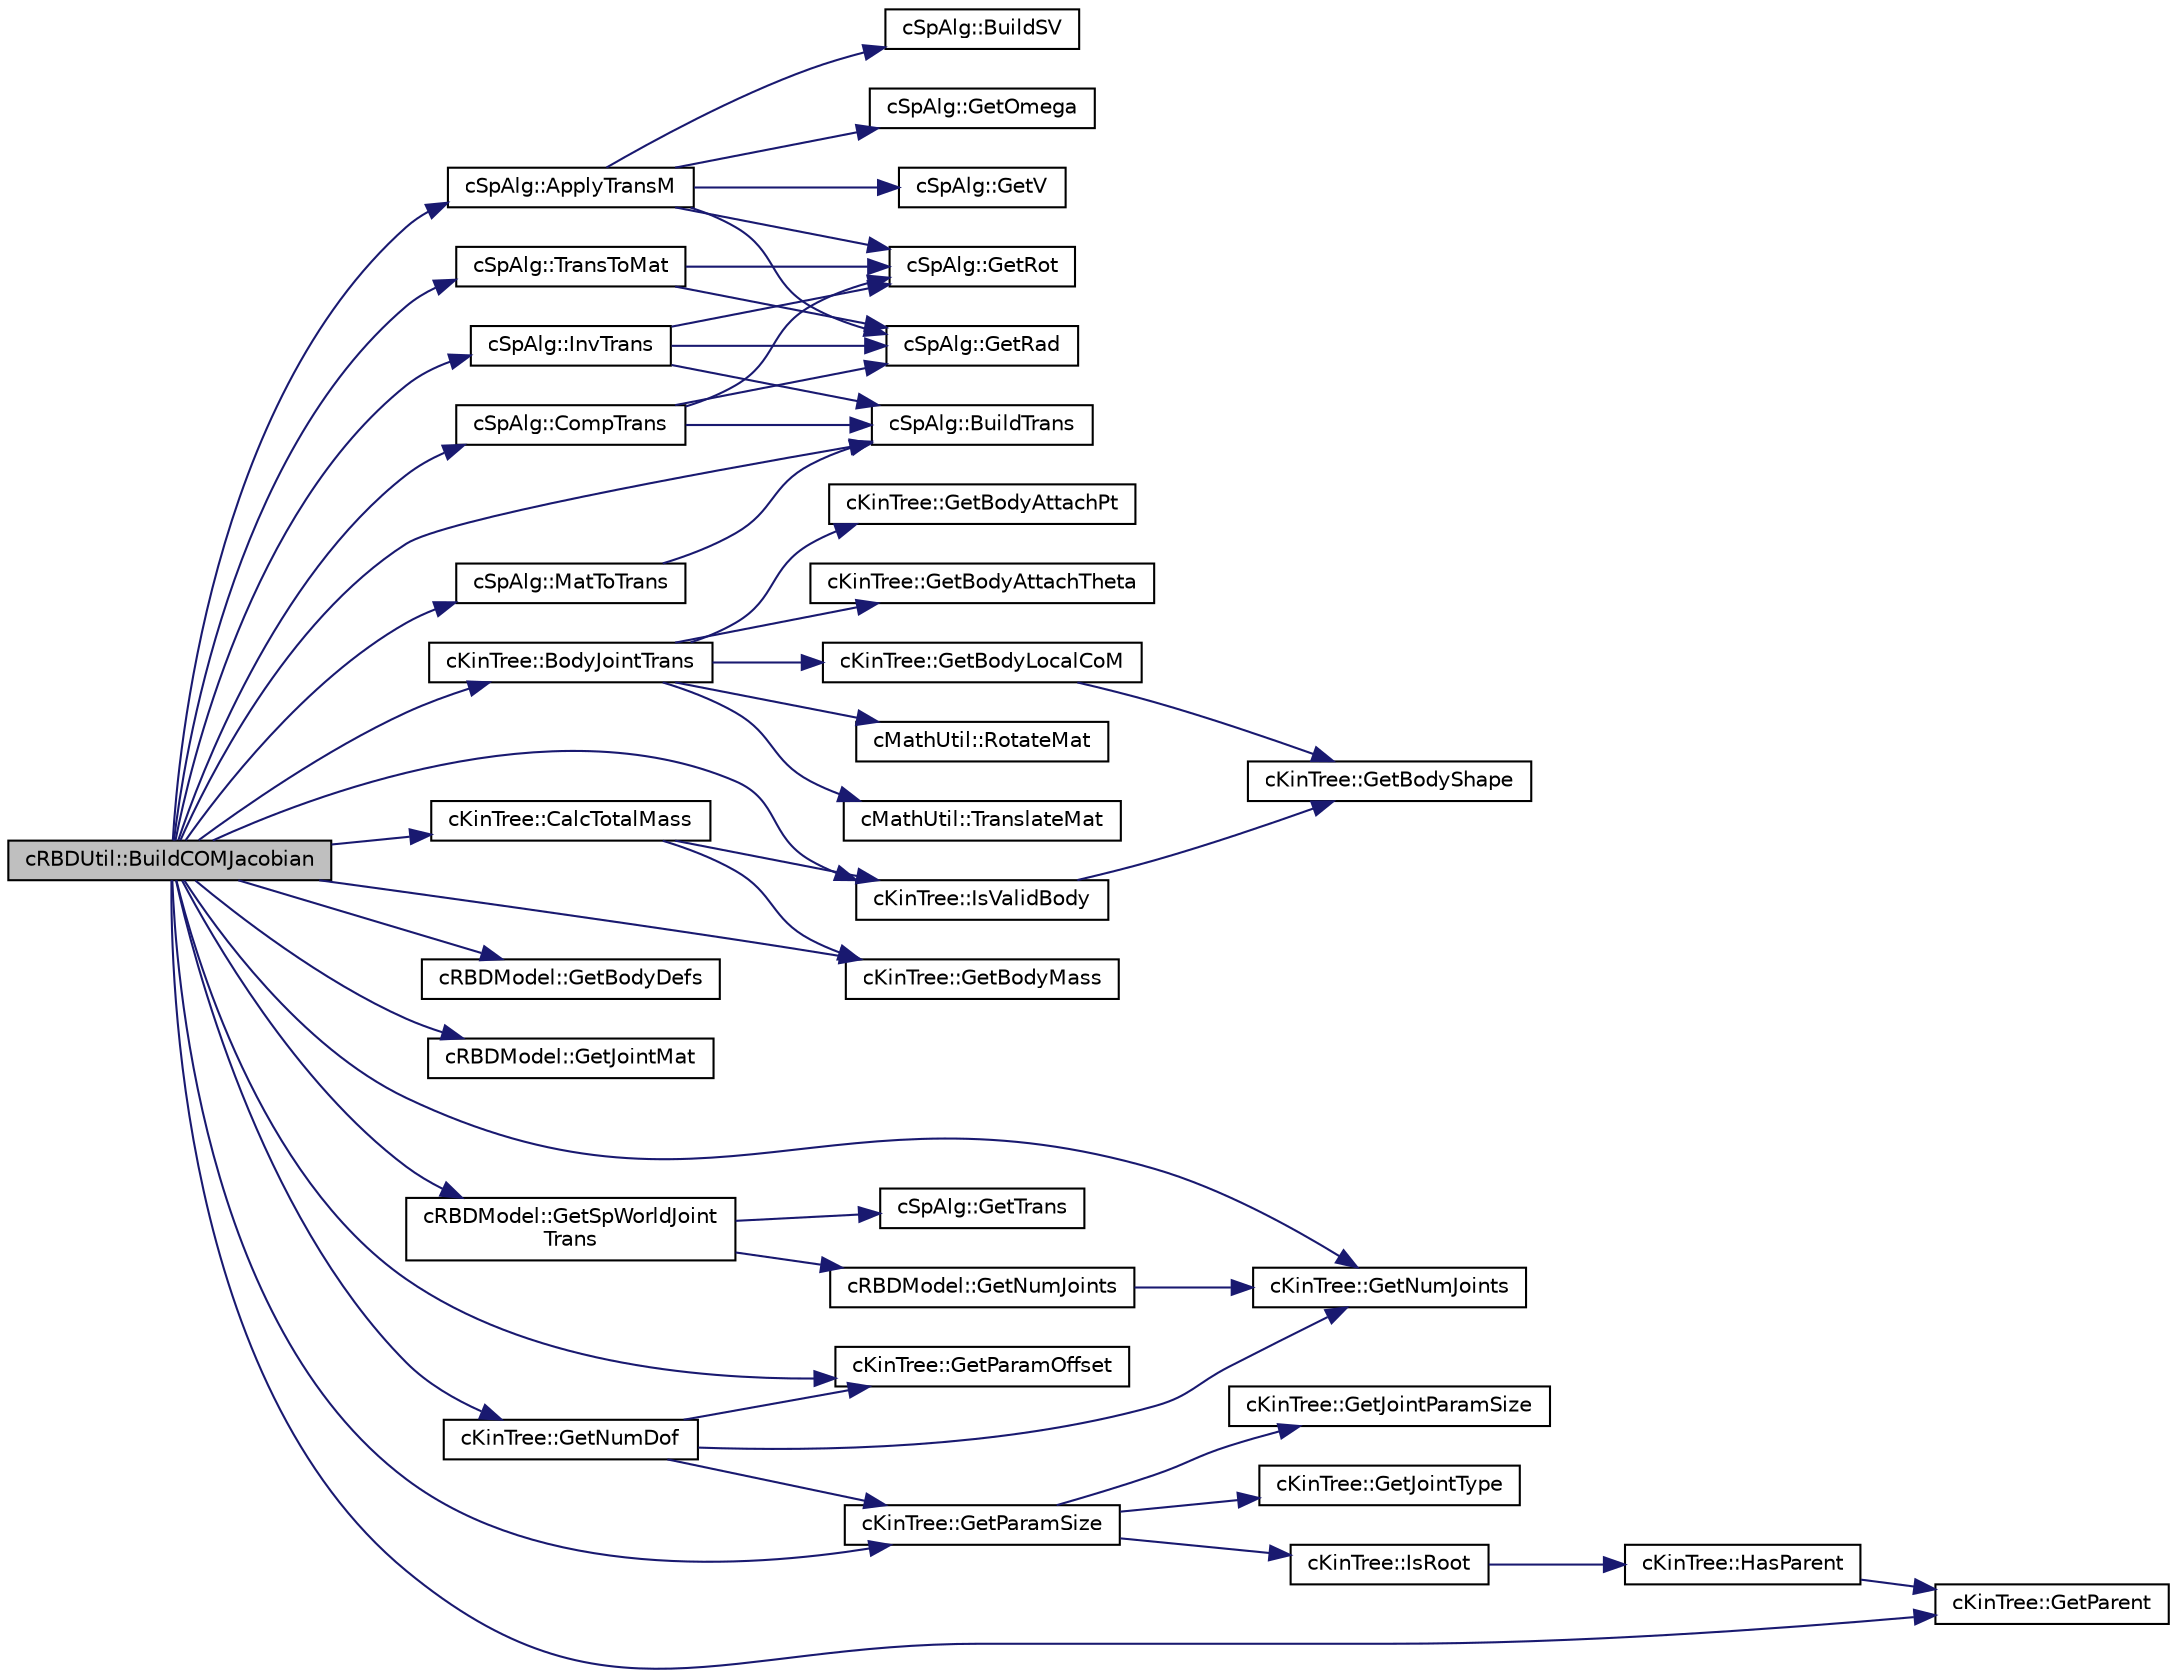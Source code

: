 digraph "cRBDUtil::BuildCOMJacobian"
{
 // LATEX_PDF_SIZE
  edge [fontname="Helvetica",fontsize="10",labelfontname="Helvetica",labelfontsize="10"];
  node [fontname="Helvetica",fontsize="10",shape=record];
  rankdir="LR";
  Node1 [label="cRBDUtil::BuildCOMJacobian",height=0.2,width=0.4,color="black", fillcolor="grey75", style="filled", fontcolor="black",tooltip=" "];
  Node1 -> Node2 [color="midnightblue",fontsize="10",style="solid",fontname="Helvetica"];
  Node2 [label="cSpAlg::ApplyTransM",height=0.2,width=0.4,color="black", fillcolor="white", style="filled",URL="$classc_sp_alg.html#a665293137b4c80b2dc7cefdb4846a441",tooltip=" "];
  Node2 -> Node3 [color="midnightblue",fontsize="10",style="solid",fontname="Helvetica"];
  Node3 [label="cSpAlg::BuildSV",height=0.2,width=0.4,color="black", fillcolor="white", style="filled",URL="$classc_sp_alg.html#a5d8935f5eb6a88eb591a19ec414c1953",tooltip=" "];
  Node2 -> Node4 [color="midnightblue",fontsize="10",style="solid",fontname="Helvetica"];
  Node4 [label="cSpAlg::GetOmega",height=0.2,width=0.4,color="black", fillcolor="white", style="filled",URL="$classc_sp_alg.html#a1f6d2eed1bc8bee53540c8c027cea7f9",tooltip=" "];
  Node2 -> Node5 [color="midnightblue",fontsize="10",style="solid",fontname="Helvetica"];
  Node5 [label="cSpAlg::GetRad",height=0.2,width=0.4,color="black", fillcolor="white", style="filled",URL="$classc_sp_alg.html#af10329ae21e62779de182b68aec7b437",tooltip=" "];
  Node2 -> Node6 [color="midnightblue",fontsize="10",style="solid",fontname="Helvetica"];
  Node6 [label="cSpAlg::GetRot",height=0.2,width=0.4,color="black", fillcolor="white", style="filled",URL="$classc_sp_alg.html#a3c3fa40ec253c0bdf9cc2278da8656f6",tooltip=" "];
  Node2 -> Node7 [color="midnightblue",fontsize="10",style="solid",fontname="Helvetica"];
  Node7 [label="cSpAlg::GetV",height=0.2,width=0.4,color="black", fillcolor="white", style="filled",URL="$classc_sp_alg.html#a3c44fc96b8e8b13f6a208f05bc3db8d4",tooltip=" "];
  Node1 -> Node8 [color="midnightblue",fontsize="10",style="solid",fontname="Helvetica"];
  Node8 [label="cKinTree::BodyJointTrans",height=0.2,width=0.4,color="black", fillcolor="white", style="filled",URL="$classc_kin_tree.html#a9cc99303eec6fcbe70de0d7a60f130b2",tooltip=" "];
  Node8 -> Node9 [color="midnightblue",fontsize="10",style="solid",fontname="Helvetica"];
  Node9 [label="cKinTree::GetBodyAttachPt",height=0.2,width=0.4,color="black", fillcolor="white", style="filled",URL="$classc_kin_tree.html#a45bebc5508e5c7d8340258b4de7c0cc5",tooltip=" "];
  Node8 -> Node10 [color="midnightblue",fontsize="10",style="solid",fontname="Helvetica"];
  Node10 [label="cKinTree::GetBodyAttachTheta",height=0.2,width=0.4,color="black", fillcolor="white", style="filled",URL="$classc_kin_tree.html#aeb722a80c80c328d0be098e37a91a540",tooltip=" "];
  Node8 -> Node11 [color="midnightblue",fontsize="10",style="solid",fontname="Helvetica"];
  Node11 [label="cKinTree::GetBodyLocalCoM",height=0.2,width=0.4,color="black", fillcolor="white", style="filled",URL="$classc_kin_tree.html#aea32f0c7e7459e260a7a7627ece414ec",tooltip=" "];
  Node11 -> Node12 [color="midnightblue",fontsize="10",style="solid",fontname="Helvetica"];
  Node12 [label="cKinTree::GetBodyShape",height=0.2,width=0.4,color="black", fillcolor="white", style="filled",URL="$classc_kin_tree.html#ad32603140e468d78346a7306a82e1238",tooltip=" "];
  Node8 -> Node13 [color="midnightblue",fontsize="10",style="solid",fontname="Helvetica"];
  Node13 [label="cMathUtil::RotateMat",height=0.2,width=0.4,color="black", fillcolor="white", style="filled",URL="$classc_math_util.html#a551bc548582ac0db39df5a58feca1f0a",tooltip=" "];
  Node8 -> Node14 [color="midnightblue",fontsize="10",style="solid",fontname="Helvetica"];
  Node14 [label="cMathUtil::TranslateMat",height=0.2,width=0.4,color="black", fillcolor="white", style="filled",URL="$classc_math_util.html#a5550ed48f8beaccbf6827db839ccf542",tooltip=" "];
  Node1 -> Node15 [color="midnightblue",fontsize="10",style="solid",fontname="Helvetica"];
  Node15 [label="cSpAlg::BuildTrans",height=0.2,width=0.4,color="black", fillcolor="white", style="filled",URL="$classc_sp_alg.html#a657259da411a21199b25d83a3a8c55c2",tooltip=" "];
  Node1 -> Node16 [color="midnightblue",fontsize="10",style="solid",fontname="Helvetica"];
  Node16 [label="cKinTree::CalcTotalMass",height=0.2,width=0.4,color="black", fillcolor="white", style="filled",URL="$classc_kin_tree.html#a98ef1dcbb433b688cf0e2f81ae5fd6f8",tooltip=" "];
  Node16 -> Node17 [color="midnightblue",fontsize="10",style="solid",fontname="Helvetica"];
  Node17 [label="cKinTree::GetBodyMass",height=0.2,width=0.4,color="black", fillcolor="white", style="filled",URL="$classc_kin_tree.html#aafa34863e8f83e270ec84d1e8dd4028a",tooltip=" "];
  Node16 -> Node18 [color="midnightblue",fontsize="10",style="solid",fontname="Helvetica"];
  Node18 [label="cKinTree::IsValidBody",height=0.2,width=0.4,color="black", fillcolor="white", style="filled",URL="$classc_kin_tree.html#a7cb2fe48a53a160808118b5df8ab50fd",tooltip=" "];
  Node18 -> Node12 [color="midnightblue",fontsize="10",style="solid",fontname="Helvetica"];
  Node1 -> Node19 [color="midnightblue",fontsize="10",style="solid",fontname="Helvetica"];
  Node19 [label="cSpAlg::CompTrans",height=0.2,width=0.4,color="black", fillcolor="white", style="filled",URL="$classc_sp_alg.html#af9b312afa4d28cf0089a06b1ba622fc3",tooltip=" "];
  Node19 -> Node15 [color="midnightblue",fontsize="10",style="solid",fontname="Helvetica"];
  Node19 -> Node5 [color="midnightblue",fontsize="10",style="solid",fontname="Helvetica"];
  Node19 -> Node6 [color="midnightblue",fontsize="10",style="solid",fontname="Helvetica"];
  Node1 -> Node20 [color="midnightblue",fontsize="10",style="solid",fontname="Helvetica"];
  Node20 [label="cRBDModel::GetBodyDefs",height=0.2,width=0.4,color="black", fillcolor="white", style="filled",URL="$classc_r_b_d_model.html#a835a60da990de4d4bc34024e325d5877",tooltip=" "];
  Node1 -> Node17 [color="midnightblue",fontsize="10",style="solid",fontname="Helvetica"];
  Node1 -> Node21 [color="midnightblue",fontsize="10",style="solid",fontname="Helvetica"];
  Node21 [label="cRBDModel::GetJointMat",height=0.2,width=0.4,color="black", fillcolor="white", style="filled",URL="$classc_r_b_d_model.html#a9738bdd8014a0bece19bf29b36626aca",tooltip=" "];
  Node1 -> Node22 [color="midnightblue",fontsize="10",style="solid",fontname="Helvetica"];
  Node22 [label="cKinTree::GetNumDof",height=0.2,width=0.4,color="black", fillcolor="white", style="filled",URL="$classc_kin_tree.html#abb4cab7f985f62308d4b36fdcd5c6145",tooltip=" "];
  Node22 -> Node23 [color="midnightblue",fontsize="10",style="solid",fontname="Helvetica"];
  Node23 [label="cKinTree::GetNumJoints",height=0.2,width=0.4,color="black", fillcolor="white", style="filled",URL="$classc_kin_tree.html#ac840b501e27e6ce46d208b7d033f21d4",tooltip=" "];
  Node22 -> Node24 [color="midnightblue",fontsize="10",style="solid",fontname="Helvetica"];
  Node24 [label="cKinTree::GetParamOffset",height=0.2,width=0.4,color="black", fillcolor="white", style="filled",URL="$classc_kin_tree.html#aba4aced4cc6c401006617e288e84e723",tooltip=" "];
  Node22 -> Node25 [color="midnightblue",fontsize="10",style="solid",fontname="Helvetica"];
  Node25 [label="cKinTree::GetParamSize",height=0.2,width=0.4,color="black", fillcolor="white", style="filled",URL="$classc_kin_tree.html#ad5d21e19a354b6e8f5406e9167f12161",tooltip=" "];
  Node25 -> Node26 [color="midnightblue",fontsize="10",style="solid",fontname="Helvetica"];
  Node26 [label="cKinTree::GetJointParamSize",height=0.2,width=0.4,color="black", fillcolor="white", style="filled",URL="$classc_kin_tree.html#a9c308e9e4654d96bcc47ba02770a06ea",tooltip=" "];
  Node25 -> Node27 [color="midnightblue",fontsize="10",style="solid",fontname="Helvetica"];
  Node27 [label="cKinTree::GetJointType",height=0.2,width=0.4,color="black", fillcolor="white", style="filled",URL="$classc_kin_tree.html#a891d52af51a7a1bced694634c2f70ee9",tooltip=" "];
  Node25 -> Node28 [color="midnightblue",fontsize="10",style="solid",fontname="Helvetica"];
  Node28 [label="cKinTree::IsRoot",height=0.2,width=0.4,color="black", fillcolor="white", style="filled",URL="$classc_kin_tree.html#ab4c2a8b42b254dc54e15e71684045a0a",tooltip=" "];
  Node28 -> Node29 [color="midnightblue",fontsize="10",style="solid",fontname="Helvetica"];
  Node29 [label="cKinTree::HasParent",height=0.2,width=0.4,color="black", fillcolor="white", style="filled",URL="$classc_kin_tree.html#a434aca959d5ef55a491381c7b8d90527",tooltip=" "];
  Node29 -> Node30 [color="midnightblue",fontsize="10",style="solid",fontname="Helvetica"];
  Node30 [label="cKinTree::GetParent",height=0.2,width=0.4,color="black", fillcolor="white", style="filled",URL="$classc_kin_tree.html#a593b283c1ce6a9fa8eb75cb9dc7396f6",tooltip=" "];
  Node1 -> Node23 [color="midnightblue",fontsize="10",style="solid",fontname="Helvetica"];
  Node1 -> Node24 [color="midnightblue",fontsize="10",style="solid",fontname="Helvetica"];
  Node1 -> Node25 [color="midnightblue",fontsize="10",style="solid",fontname="Helvetica"];
  Node1 -> Node30 [color="midnightblue",fontsize="10",style="solid",fontname="Helvetica"];
  Node1 -> Node31 [color="midnightblue",fontsize="10",style="solid",fontname="Helvetica"];
  Node31 [label="cRBDModel::GetSpWorldJoint\lTrans",height=0.2,width=0.4,color="black", fillcolor="white", style="filled",URL="$classc_r_b_d_model.html#ab417b2fd9e7b641926175bc740deccfb",tooltip=" "];
  Node31 -> Node32 [color="midnightblue",fontsize="10",style="solid",fontname="Helvetica"];
  Node32 [label="cRBDModel::GetNumJoints",height=0.2,width=0.4,color="black", fillcolor="white", style="filled",URL="$classc_r_b_d_model.html#a298f53d0242de63f24588d94ed82fcfb",tooltip=" "];
  Node32 -> Node23 [color="midnightblue",fontsize="10",style="solid",fontname="Helvetica"];
  Node31 -> Node33 [color="midnightblue",fontsize="10",style="solid",fontname="Helvetica"];
  Node33 [label="cSpAlg::GetTrans",height=0.2,width=0.4,color="black", fillcolor="white", style="filled",URL="$classc_sp_alg.html#a8e94bb73f5ef29ba51ca38ecbb230580",tooltip=" "];
  Node1 -> Node34 [color="midnightblue",fontsize="10",style="solid",fontname="Helvetica"];
  Node34 [label="cSpAlg::InvTrans",height=0.2,width=0.4,color="black", fillcolor="white", style="filled",URL="$classc_sp_alg.html#a4e45a6062fb70ee99f80f1054da1b51c",tooltip=" "];
  Node34 -> Node15 [color="midnightblue",fontsize="10",style="solid",fontname="Helvetica"];
  Node34 -> Node5 [color="midnightblue",fontsize="10",style="solid",fontname="Helvetica"];
  Node34 -> Node6 [color="midnightblue",fontsize="10",style="solid",fontname="Helvetica"];
  Node1 -> Node18 [color="midnightblue",fontsize="10",style="solid",fontname="Helvetica"];
  Node1 -> Node35 [color="midnightblue",fontsize="10",style="solid",fontname="Helvetica"];
  Node35 [label="cSpAlg::MatToTrans",height=0.2,width=0.4,color="black", fillcolor="white", style="filled",URL="$classc_sp_alg.html#a32389e7ba628f0a3ca2d22bfc2c114c2",tooltip=" "];
  Node35 -> Node15 [color="midnightblue",fontsize="10",style="solid",fontname="Helvetica"];
  Node1 -> Node36 [color="midnightblue",fontsize="10",style="solid",fontname="Helvetica"];
  Node36 [label="cSpAlg::TransToMat",height=0.2,width=0.4,color="black", fillcolor="white", style="filled",URL="$classc_sp_alg.html#ae7917d94b584f240bc2cc71d885043fe",tooltip=" "];
  Node36 -> Node5 [color="midnightblue",fontsize="10",style="solid",fontname="Helvetica"];
  Node36 -> Node6 [color="midnightblue",fontsize="10",style="solid",fontname="Helvetica"];
}
